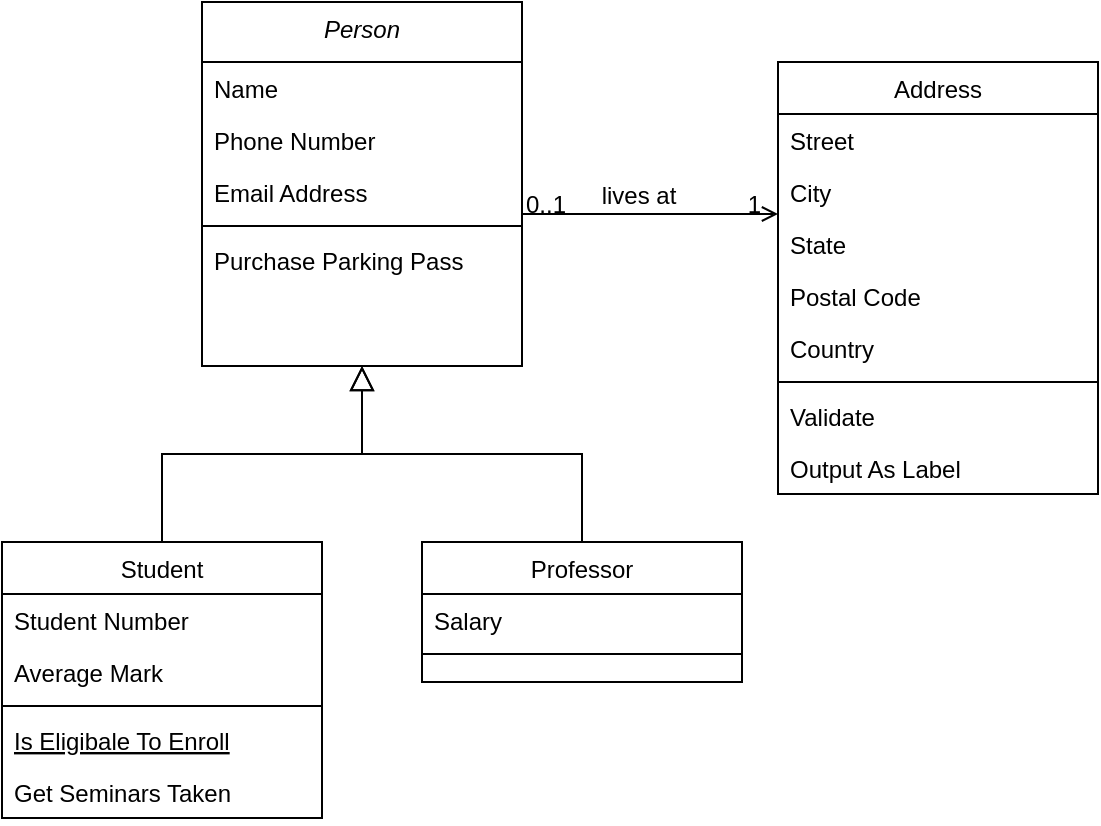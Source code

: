 <mxfile version="13.11.0" type="github" pages="2">
  <diagram id="C5RBs43oDa-KdzZeNtuy" name="Page-1">
    <mxGraphModel dx="1342" dy="581" grid="1" gridSize="10" guides="1" tooltips="1" connect="1" arrows="1" fold="1" page="1" pageScale="1" pageWidth="827" pageHeight="1169" math="0" shadow="0">
      <root>
        <mxCell id="WIyWlLk6GJQsqaUBKTNV-0" />
        <mxCell id="WIyWlLk6GJQsqaUBKTNV-1" parent="WIyWlLk6GJQsqaUBKTNV-0" />
        <mxCell id="zkfFHV4jXpPFQw0GAbJ--0" value="Person" style="swimlane;fontStyle=2;align=center;verticalAlign=top;childLayout=stackLayout;horizontal=1;startSize=30;horizontalStack=0;resizeParent=1;resizeLast=0;collapsible=1;marginBottom=0;rounded=0;shadow=0;strokeWidth=1;" parent="WIyWlLk6GJQsqaUBKTNV-1" vertex="1">
          <mxGeometry x="220" y="90" width="160" height="182" as="geometry">
            <mxRectangle x="230" y="140" width="160" height="26" as="alternateBounds" />
          </mxGeometry>
        </mxCell>
        <mxCell id="zkfFHV4jXpPFQw0GAbJ--1" value="Name" style="text;align=left;verticalAlign=top;spacingLeft=4;spacingRight=4;overflow=hidden;rotatable=0;points=[[0,0.5],[1,0.5]];portConstraint=eastwest;" parent="zkfFHV4jXpPFQw0GAbJ--0" vertex="1">
          <mxGeometry y="30" width="160" height="26" as="geometry" />
        </mxCell>
        <mxCell id="zkfFHV4jXpPFQw0GAbJ--2" value="Phone Number" style="text;align=left;verticalAlign=top;spacingLeft=4;spacingRight=4;overflow=hidden;rotatable=0;points=[[0,0.5],[1,0.5]];portConstraint=eastwest;rounded=0;shadow=0;html=0;" parent="zkfFHV4jXpPFQw0GAbJ--0" vertex="1">
          <mxGeometry y="56" width="160" height="26" as="geometry" />
        </mxCell>
        <mxCell id="zkfFHV4jXpPFQw0GAbJ--3" value="Email Address" style="text;align=left;verticalAlign=top;spacingLeft=4;spacingRight=4;overflow=hidden;rotatable=0;points=[[0,0.5],[1,0.5]];portConstraint=eastwest;rounded=0;shadow=0;html=0;" parent="zkfFHV4jXpPFQw0GAbJ--0" vertex="1">
          <mxGeometry y="82" width="160" height="26" as="geometry" />
        </mxCell>
        <mxCell id="zkfFHV4jXpPFQw0GAbJ--4" value="" style="line;html=1;strokeWidth=1;align=left;verticalAlign=middle;spacingTop=-1;spacingLeft=3;spacingRight=3;rotatable=0;labelPosition=right;points=[];portConstraint=eastwest;" parent="zkfFHV4jXpPFQw0GAbJ--0" vertex="1">
          <mxGeometry y="108" width="160" height="8" as="geometry" />
        </mxCell>
        <mxCell id="zkfFHV4jXpPFQw0GAbJ--5" value="Purchase Parking Pass" style="text;align=left;verticalAlign=top;spacingLeft=4;spacingRight=4;overflow=hidden;rotatable=0;points=[[0,0.5],[1,0.5]];portConstraint=eastwest;" parent="zkfFHV4jXpPFQw0GAbJ--0" vertex="1">
          <mxGeometry y="116" width="160" height="26" as="geometry" />
        </mxCell>
        <mxCell id="zkfFHV4jXpPFQw0GAbJ--6" value="Student" style="swimlane;fontStyle=0;align=center;verticalAlign=top;childLayout=stackLayout;horizontal=1;startSize=26;horizontalStack=0;resizeParent=1;resizeLast=0;collapsible=1;marginBottom=0;rounded=0;shadow=0;strokeWidth=1;" parent="WIyWlLk6GJQsqaUBKTNV-1" vertex="1">
          <mxGeometry x="120" y="360" width="160" height="138" as="geometry">
            <mxRectangle x="130" y="380" width="160" height="26" as="alternateBounds" />
          </mxGeometry>
        </mxCell>
        <mxCell id="zkfFHV4jXpPFQw0GAbJ--7" value="Student Number" style="text;align=left;verticalAlign=top;spacingLeft=4;spacingRight=4;overflow=hidden;rotatable=0;points=[[0,0.5],[1,0.5]];portConstraint=eastwest;" parent="zkfFHV4jXpPFQw0GAbJ--6" vertex="1">
          <mxGeometry y="26" width="160" height="26" as="geometry" />
        </mxCell>
        <mxCell id="zkfFHV4jXpPFQw0GAbJ--8" value="Average Mark" style="text;align=left;verticalAlign=top;spacingLeft=4;spacingRight=4;overflow=hidden;rotatable=0;points=[[0,0.5],[1,0.5]];portConstraint=eastwest;rounded=0;shadow=0;html=0;" parent="zkfFHV4jXpPFQw0GAbJ--6" vertex="1">
          <mxGeometry y="52" width="160" height="26" as="geometry" />
        </mxCell>
        <mxCell id="zkfFHV4jXpPFQw0GAbJ--9" value="" style="line;html=1;strokeWidth=1;align=left;verticalAlign=middle;spacingTop=-1;spacingLeft=3;spacingRight=3;rotatable=0;labelPosition=right;points=[];portConstraint=eastwest;" parent="zkfFHV4jXpPFQw0GAbJ--6" vertex="1">
          <mxGeometry y="78" width="160" height="8" as="geometry" />
        </mxCell>
        <mxCell id="zkfFHV4jXpPFQw0GAbJ--10" value="Is Eligibale To Enroll" style="text;align=left;verticalAlign=top;spacingLeft=4;spacingRight=4;overflow=hidden;rotatable=0;points=[[0,0.5],[1,0.5]];portConstraint=eastwest;fontStyle=4" parent="zkfFHV4jXpPFQw0GAbJ--6" vertex="1">
          <mxGeometry y="86" width="160" height="26" as="geometry" />
        </mxCell>
        <mxCell id="zkfFHV4jXpPFQw0GAbJ--11" value="Get Seminars Taken" style="text;align=left;verticalAlign=top;spacingLeft=4;spacingRight=4;overflow=hidden;rotatable=0;points=[[0,0.5],[1,0.5]];portConstraint=eastwest;" parent="zkfFHV4jXpPFQw0GAbJ--6" vertex="1">
          <mxGeometry y="112" width="160" height="26" as="geometry" />
        </mxCell>
        <mxCell id="zkfFHV4jXpPFQw0GAbJ--12" value="" style="endArrow=block;endSize=10;endFill=0;shadow=0;strokeWidth=1;rounded=0;edgeStyle=elbowEdgeStyle;elbow=vertical;" parent="WIyWlLk6GJQsqaUBKTNV-1" source="zkfFHV4jXpPFQw0GAbJ--6" target="zkfFHV4jXpPFQw0GAbJ--0" edge="1">
          <mxGeometry width="160" relative="1" as="geometry">
            <mxPoint x="200" y="203" as="sourcePoint" />
            <mxPoint x="200" y="203" as="targetPoint" />
          </mxGeometry>
        </mxCell>
        <mxCell id="zkfFHV4jXpPFQw0GAbJ--13" value="Professor" style="swimlane;fontStyle=0;align=center;verticalAlign=top;childLayout=stackLayout;horizontal=1;startSize=26;horizontalStack=0;resizeParent=1;resizeLast=0;collapsible=1;marginBottom=0;rounded=0;shadow=0;strokeWidth=1;" parent="WIyWlLk6GJQsqaUBKTNV-1" vertex="1">
          <mxGeometry x="330" y="360" width="160" height="70" as="geometry">
            <mxRectangle x="340" y="380" width="170" height="26" as="alternateBounds" />
          </mxGeometry>
        </mxCell>
        <mxCell id="zkfFHV4jXpPFQw0GAbJ--14" value="Salary" style="text;align=left;verticalAlign=top;spacingLeft=4;spacingRight=4;overflow=hidden;rotatable=0;points=[[0,0.5],[1,0.5]];portConstraint=eastwest;" parent="zkfFHV4jXpPFQw0GAbJ--13" vertex="1">
          <mxGeometry y="26" width="160" height="26" as="geometry" />
        </mxCell>
        <mxCell id="zkfFHV4jXpPFQw0GAbJ--15" value="" style="line;html=1;strokeWidth=1;align=left;verticalAlign=middle;spacingTop=-1;spacingLeft=3;spacingRight=3;rotatable=0;labelPosition=right;points=[];portConstraint=eastwest;" parent="zkfFHV4jXpPFQw0GAbJ--13" vertex="1">
          <mxGeometry y="52" width="160" height="8" as="geometry" />
        </mxCell>
        <mxCell id="zkfFHV4jXpPFQw0GAbJ--16" value="" style="endArrow=block;endSize=10;endFill=0;shadow=0;strokeWidth=1;rounded=0;edgeStyle=elbowEdgeStyle;elbow=vertical;" parent="WIyWlLk6GJQsqaUBKTNV-1" source="zkfFHV4jXpPFQw0GAbJ--13" target="zkfFHV4jXpPFQw0GAbJ--0" edge="1">
          <mxGeometry width="160" relative="1" as="geometry">
            <mxPoint x="210" y="373" as="sourcePoint" />
            <mxPoint x="310" y="271" as="targetPoint" />
          </mxGeometry>
        </mxCell>
        <mxCell id="zkfFHV4jXpPFQw0GAbJ--17" value="Address" style="swimlane;fontStyle=0;align=center;verticalAlign=top;childLayout=stackLayout;horizontal=1;startSize=26;horizontalStack=0;resizeParent=1;resizeLast=0;collapsible=1;marginBottom=0;rounded=0;shadow=0;strokeWidth=1;" parent="WIyWlLk6GJQsqaUBKTNV-1" vertex="1">
          <mxGeometry x="508" y="120" width="160" height="216" as="geometry">
            <mxRectangle x="550" y="140" width="160" height="26" as="alternateBounds" />
          </mxGeometry>
        </mxCell>
        <mxCell id="zkfFHV4jXpPFQw0GAbJ--18" value="Street" style="text;align=left;verticalAlign=top;spacingLeft=4;spacingRight=4;overflow=hidden;rotatable=0;points=[[0,0.5],[1,0.5]];portConstraint=eastwest;" parent="zkfFHV4jXpPFQw0GAbJ--17" vertex="1">
          <mxGeometry y="26" width="160" height="26" as="geometry" />
        </mxCell>
        <mxCell id="zkfFHV4jXpPFQw0GAbJ--19" value="City" style="text;align=left;verticalAlign=top;spacingLeft=4;spacingRight=4;overflow=hidden;rotatable=0;points=[[0,0.5],[1,0.5]];portConstraint=eastwest;rounded=0;shadow=0;html=0;" parent="zkfFHV4jXpPFQw0GAbJ--17" vertex="1">
          <mxGeometry y="52" width="160" height="26" as="geometry" />
        </mxCell>
        <mxCell id="zkfFHV4jXpPFQw0GAbJ--20" value="State" style="text;align=left;verticalAlign=top;spacingLeft=4;spacingRight=4;overflow=hidden;rotatable=0;points=[[0,0.5],[1,0.5]];portConstraint=eastwest;rounded=0;shadow=0;html=0;" parent="zkfFHV4jXpPFQw0GAbJ--17" vertex="1">
          <mxGeometry y="78" width="160" height="26" as="geometry" />
        </mxCell>
        <mxCell id="zkfFHV4jXpPFQw0GAbJ--21" value="Postal Code" style="text;align=left;verticalAlign=top;spacingLeft=4;spacingRight=4;overflow=hidden;rotatable=0;points=[[0,0.5],[1,0.5]];portConstraint=eastwest;rounded=0;shadow=0;html=0;" parent="zkfFHV4jXpPFQw0GAbJ--17" vertex="1">
          <mxGeometry y="104" width="160" height="26" as="geometry" />
        </mxCell>
        <mxCell id="zkfFHV4jXpPFQw0GAbJ--22" value="Country" style="text;align=left;verticalAlign=top;spacingLeft=4;spacingRight=4;overflow=hidden;rotatable=0;points=[[0,0.5],[1,0.5]];portConstraint=eastwest;rounded=0;shadow=0;html=0;" parent="zkfFHV4jXpPFQw0GAbJ--17" vertex="1">
          <mxGeometry y="130" width="160" height="26" as="geometry" />
        </mxCell>
        <mxCell id="zkfFHV4jXpPFQw0GAbJ--23" value="" style="line;html=1;strokeWidth=1;align=left;verticalAlign=middle;spacingTop=-1;spacingLeft=3;spacingRight=3;rotatable=0;labelPosition=right;points=[];portConstraint=eastwest;" parent="zkfFHV4jXpPFQw0GAbJ--17" vertex="1">
          <mxGeometry y="156" width="160" height="8" as="geometry" />
        </mxCell>
        <mxCell id="zkfFHV4jXpPFQw0GAbJ--24" value="Validate" style="text;align=left;verticalAlign=top;spacingLeft=4;spacingRight=4;overflow=hidden;rotatable=0;points=[[0,0.5],[1,0.5]];portConstraint=eastwest;" parent="zkfFHV4jXpPFQw0GAbJ--17" vertex="1">
          <mxGeometry y="164" width="160" height="26" as="geometry" />
        </mxCell>
        <mxCell id="zkfFHV4jXpPFQw0GAbJ--25" value="Output As Label" style="text;align=left;verticalAlign=top;spacingLeft=4;spacingRight=4;overflow=hidden;rotatable=0;points=[[0,0.5],[1,0.5]];portConstraint=eastwest;" parent="zkfFHV4jXpPFQw0GAbJ--17" vertex="1">
          <mxGeometry y="190" width="160" height="26" as="geometry" />
        </mxCell>
        <mxCell id="zkfFHV4jXpPFQw0GAbJ--26" value="" style="endArrow=open;shadow=0;strokeWidth=1;rounded=0;endFill=1;edgeStyle=elbowEdgeStyle;elbow=vertical;" parent="WIyWlLk6GJQsqaUBKTNV-1" source="zkfFHV4jXpPFQw0GAbJ--0" target="zkfFHV4jXpPFQw0GAbJ--17" edge="1">
          <mxGeometry x="0.5" y="41" relative="1" as="geometry">
            <mxPoint x="380" y="192" as="sourcePoint" />
            <mxPoint x="540" y="192" as="targetPoint" />
            <mxPoint x="-40" y="32" as="offset" />
          </mxGeometry>
        </mxCell>
        <mxCell id="zkfFHV4jXpPFQw0GAbJ--27" value="0..1" style="resizable=0;align=left;verticalAlign=bottom;labelBackgroundColor=none;fontSize=12;" parent="zkfFHV4jXpPFQw0GAbJ--26" connectable="0" vertex="1">
          <mxGeometry x="-1" relative="1" as="geometry">
            <mxPoint y="4" as="offset" />
          </mxGeometry>
        </mxCell>
        <mxCell id="zkfFHV4jXpPFQw0GAbJ--28" value="1" style="resizable=0;align=right;verticalAlign=bottom;labelBackgroundColor=none;fontSize=12;" parent="zkfFHV4jXpPFQw0GAbJ--26" connectable="0" vertex="1">
          <mxGeometry x="1" relative="1" as="geometry">
            <mxPoint x="-7" y="4" as="offset" />
          </mxGeometry>
        </mxCell>
        <mxCell id="zkfFHV4jXpPFQw0GAbJ--29" value="lives at" style="text;html=1;resizable=0;points=[];;align=center;verticalAlign=middle;labelBackgroundColor=none;rounded=0;shadow=0;strokeWidth=1;fontSize=12;" parent="zkfFHV4jXpPFQw0GAbJ--26" vertex="1" connectable="0">
          <mxGeometry x="0.5" y="49" relative="1" as="geometry">
            <mxPoint x="-38" y="40" as="offset" />
          </mxGeometry>
        </mxCell>
      </root>
    </mxGraphModel>
  </diagram>
  <diagram id="s28v181aneKQl7rfvdbD" name="Farm">
    <mxGraphModel dx="1102" dy="547" grid="1" gridSize="10" guides="1" tooltips="1" connect="1" arrows="1" fold="1" page="1" pageScale="1" pageWidth="850" pageHeight="1100" math="0" shadow="0">
      <root>
        <mxCell id="xwWOGtzxjDPBeKGf4t0i-0" />
        <mxCell id="xwWOGtzxjDPBeKGf4t0i-1" parent="xwWOGtzxjDPBeKGf4t0i-0" />
        <mxCell id="gRL4RPxvKsg7BaYiZzKh-0" value="&lt;&lt;enumeration&gt;&gt;&#xa;DayOfWeek" style="swimlane;fontStyle=1;align=center;verticalAlign=top;childLayout=stackLayout;horizontal=1;startSize=40;horizontalStack=0;resizeParent=1;resizeParentMax=0;resizeLast=0;collapsible=1;marginBottom=0;" vertex="1" parent="xwWOGtzxjDPBeKGf4t0i-1">
          <mxGeometry x="40" y="40" width="160" height="262" as="geometry" />
        </mxCell>
        <mxCell id="gRL4RPxvKsg7BaYiZzKh-2" value="" style="line;strokeWidth=1;fillColor=none;align=left;verticalAlign=middle;spacingTop=-1;spacingLeft=3;spacingRight=3;rotatable=0;labelPosition=right;points=[];portConstraint=eastwest;" vertex="1" parent="gRL4RPxvKsg7BaYiZzKh-0">
          <mxGeometry y="40" width="160" height="8" as="geometry" />
        </mxCell>
        <mxCell id="gRL4RPxvKsg7BaYiZzKh-8" value="MONDAY" style="text;strokeColor=none;fillColor=none;align=left;verticalAlign=top;spacingLeft=4;spacingRight=4;overflow=hidden;rotatable=0;points=[[0,0.5],[1,0.5]];portConstraint=eastwest;" vertex="1" parent="gRL4RPxvKsg7BaYiZzKh-0">
          <mxGeometry y="48" width="160" height="32" as="geometry" />
        </mxCell>
        <mxCell id="gRL4RPxvKsg7BaYiZzKh-9" value="TUESDAY" style="text;strokeColor=none;fillColor=none;align=left;verticalAlign=top;spacingLeft=4;spacingRight=4;overflow=hidden;rotatable=0;points=[[0,0.5],[1,0.5]];portConstraint=eastwest;" vertex="1" parent="gRL4RPxvKsg7BaYiZzKh-0">
          <mxGeometry y="80" width="160" height="30" as="geometry" />
        </mxCell>
        <mxCell id="gRL4RPxvKsg7BaYiZzKh-10" value="WEDNESDAY" style="text;strokeColor=none;fillColor=none;align=left;verticalAlign=top;spacingLeft=4;spacingRight=4;overflow=hidden;rotatable=0;points=[[0,0.5],[1,0.5]];portConstraint=eastwest;" vertex="1" parent="gRL4RPxvKsg7BaYiZzKh-0">
          <mxGeometry y="110" width="160" height="30" as="geometry" />
        </mxCell>
        <mxCell id="gRL4RPxvKsg7BaYiZzKh-11" value="THURSDAY" style="text;strokeColor=none;fillColor=none;align=left;verticalAlign=top;spacingLeft=4;spacingRight=4;overflow=hidden;rotatable=0;points=[[0,0.5],[1,0.5]];portConstraint=eastwest;" vertex="1" parent="gRL4RPxvKsg7BaYiZzKh-0">
          <mxGeometry y="140" width="160" height="30" as="geometry" />
        </mxCell>
        <mxCell id="gRL4RPxvKsg7BaYiZzKh-12" value="FRIDAY" style="text;strokeColor=none;fillColor=none;align=left;verticalAlign=top;spacingLeft=4;spacingRight=4;overflow=hidden;rotatable=0;points=[[0,0.5],[1,0.5]];portConstraint=eastwest;" vertex="1" parent="gRL4RPxvKsg7BaYiZzKh-0">
          <mxGeometry y="170" width="160" height="30" as="geometry" />
        </mxCell>
        <mxCell id="gRL4RPxvKsg7BaYiZzKh-13" value="SATURDAY" style="text;strokeColor=none;fillColor=none;align=left;verticalAlign=top;spacingLeft=4;spacingRight=4;overflow=hidden;rotatable=0;points=[[0,0.5],[1,0.5]];portConstraint=eastwest;" vertex="1" parent="gRL4RPxvKsg7BaYiZzKh-0">
          <mxGeometry y="200" width="160" height="30" as="geometry" />
        </mxCell>
        <mxCell id="Fkfvma176xQJpVbmykkq-16" value="SUNDAY" style="text;strokeColor=none;fillColor=none;align=left;verticalAlign=top;spacingLeft=4;spacingRight=4;overflow=hidden;rotatable=0;points=[[0,0.5],[1,0.5]];portConstraint=eastwest;" vertex="1" parent="gRL4RPxvKsg7BaYiZzKh-0">
          <mxGeometry y="230" width="160" height="32" as="geometry" />
        </mxCell>
        <mxCell id="gRL4RPxvKsg7BaYiZzKh-14" value="&lt;p style=&quot;margin: 0px ; margin-top: 4px ; text-align: center&quot;&gt;&lt;i&gt;&amp;lt;&amp;lt;Interface&amp;gt;&amp;gt;&lt;/i&gt;&lt;br&gt;&lt;b&gt;NoiseMaker&lt;/b&gt;&lt;/p&gt;&lt;hr size=&quot;1&quot;&gt;&lt;p style=&quot;margin: 0px ; margin-left: 4px&quot;&gt;+ makeNoise(noise):&amp;nbsp;&lt;/p&gt;" style="verticalAlign=top;align=left;overflow=fill;fontSize=12;fontFamily=Helvetica;html=1;" vertex="1" parent="xwWOGtzxjDPBeKGf4t0i-1">
          <mxGeometry x="760" y="232" width="190" height="65" as="geometry" />
        </mxCell>
        <mxCell id="gRL4RPxvKsg7BaYiZzKh-15" value="&lt;p style=&quot;margin: 0px ; margin-top: 4px ; text-align: center&quot;&gt;&lt;i&gt;&amp;lt;&amp;lt;Interface&amp;gt;&amp;gt;&lt;/i&gt;&lt;br&gt;&lt;b&gt;Eater&lt;/b&gt;&lt;/p&gt;&lt;hr size=&quot;1&quot;&gt;&lt;p style=&quot;margin: 0px ; margin-left: 4px&quot;&gt;+ eatEdible(Edible) :&amp;nbsp;&lt;/p&gt;&lt;p style=&quot;margin: 0px ; margin-left: 4px&quot;&gt;&lt;br&gt;&lt;/p&gt;" style="verticalAlign=top;align=left;overflow=fill;fontSize=12;fontFamily=Helvetica;html=1;" vertex="1" parent="xwWOGtzxjDPBeKGf4t0i-1">
          <mxGeometry x="760" y="27" width="190" height="65" as="geometry" />
        </mxCell>
        <mxCell id="gRL4RPxvKsg7BaYiZzKh-16" value="&lt;p style=&quot;margin: 0px ; margin-top: 4px ; text-align: center&quot;&gt;&lt;i&gt;&amp;lt;&amp;lt;Interface&amp;gt;&amp;gt;&lt;/i&gt;&lt;br&gt;&lt;b&gt;Rider&lt;/b&gt;&lt;/p&gt;&lt;hr size=&quot;1&quot;&gt;&lt;p style=&quot;margin: 0px ; margin-left: 4px&quot;&gt;+ mountRideable(Rider):&amp;nbsp;&lt;/p&gt;&lt;p style=&quot;margin: 0px ; margin-left: 4px&quot;&gt;&lt;br&gt;&lt;/p&gt;" style="verticalAlign=top;align=left;overflow=fill;fontSize=12;fontFamily=Helvetica;html=1;" vertex="1" parent="xwWOGtzxjDPBeKGf4t0i-1">
          <mxGeometry x="22.5" y="530" width="195" height="65" as="geometry" />
        </mxCell>
        <mxCell id="Fkfvma176xQJpVbmykkq-3" style="edgeStyle=orthogonalEdgeStyle;rounded=0;orthogonalLoop=1;jettySize=auto;html=1;entryX=1;entryY=0.5;entryDx=0;entryDy=0;" edge="1" parent="xwWOGtzxjDPBeKGf4t0i-1" target="gRL4RPxvKsg7BaYiZzKh-16">
          <mxGeometry relative="1" as="geometry">
            <mxPoint x="310" y="270" as="sourcePoint" />
          </mxGeometry>
        </mxCell>
        <mxCell id="Fkfvma176xQJpVbmykkq-26" style="edgeStyle=orthogonalEdgeStyle;rounded=0;orthogonalLoop=1;jettySize=auto;html=1;entryX=1;entryY=0.5;entryDx=0;entryDy=0;" edge="1" parent="xwWOGtzxjDPBeKGf4t0i-1" target="Fkfvma176xQJpVbmykkq-2">
          <mxGeometry relative="1" as="geometry">
            <mxPoint x="310" y="270" as="sourcePoint" />
          </mxGeometry>
        </mxCell>
        <mxCell id="Fkfvma176xQJpVbmykkq-40" style="edgeStyle=orthogonalEdgeStyle;rounded=0;orthogonalLoop=1;jettySize=auto;html=1;entryX=0;entryY=0.5;entryDx=0;entryDy=0;" edge="1" parent="xwWOGtzxjDPBeKGf4t0i-1" target="gRL4RPxvKsg7BaYiZzKh-22">
          <mxGeometry relative="1" as="geometry">
            <mxPoint x="470" y="270" as="sourcePoint" />
          </mxGeometry>
        </mxCell>
        <mxCell id="Fkfvma176xQJpVbmykkq-5" style="edgeStyle=orthogonalEdgeStyle;rounded=0;orthogonalLoop=1;jettySize=auto;html=1;entryX=0;entryY=0.5;entryDx=0;entryDy=0;" edge="1" parent="xwWOGtzxjDPBeKGf4t0i-1" target="gRL4RPxvKsg7BaYiZzKh-15">
          <mxGeometry relative="1" as="geometry">
            <mxPoint x="710" y="315" as="sourcePoint" />
          </mxGeometry>
        </mxCell>
        <mxCell id="Fkfvma176xQJpVbmykkq-23" style="edgeStyle=orthogonalEdgeStyle;rounded=0;orthogonalLoop=1;jettySize=auto;html=1;entryX=0;entryY=0.5;entryDx=0;entryDy=0;" edge="1" parent="xwWOGtzxjDPBeKGf4t0i-1" target="gRL4RPxvKsg7BaYiZzKh-14">
          <mxGeometry relative="1" as="geometry">
            <mxPoint x="710" y="315" as="sourcePoint" />
          </mxGeometry>
        </mxCell>
        <mxCell id="Fkfvma176xQJpVbmykkq-2" value="&lt;p style=&quot;margin: 0px ; margin-top: 4px ; text-align: center&quot;&gt;&lt;i&gt;&amp;lt;&amp;lt;Interface&amp;gt;&amp;gt;&lt;/i&gt;&lt;br&gt;&lt;b&gt;Botanist&lt;/b&gt;&lt;/p&gt;&lt;hr size=&quot;1&quot;&gt;&lt;p style=&quot;margin: 0px ; margin-left: 4px&quot;&gt;+ plantCrop(cropRow, Crop):&amp;nbsp;&lt;/p&gt;&lt;p style=&quot;margin: 0px ; margin-left: 4px&quot;&gt;&lt;br&gt;&lt;/p&gt;" style="verticalAlign=top;align=left;overflow=fill;fontSize=12;fontFamily=Helvetica;html=1;" vertex="1" parent="xwWOGtzxjDPBeKGf4t0i-1">
          <mxGeometry x="22.5" y="336" width="190" height="65" as="geometry" />
        </mxCell>
        <mxCell id="Fkfvma176xQJpVbmykkq-41" style="edgeStyle=orthogonalEdgeStyle;rounded=0;orthogonalLoop=1;jettySize=auto;html=1;entryX=0.75;entryY=1;entryDx=0;entryDy=0;" edge="1" parent="xwWOGtzxjDPBeKGf4t0i-1" source="Fkfvma176xQJpVbmykkq-19" target="gRL4RPxvKsg7BaYiZzKh-16">
          <mxGeometry relative="1" as="geometry" />
        </mxCell>
        <mxCell id="Fkfvma176xQJpVbmykkq-19" value="Pilot" style="swimlane;fontStyle=1;align=center;verticalAlign=top;childLayout=stackLayout;horizontal=1;startSize=26;horizontalStack=0;resizeParent=1;resizeParentMax=0;resizeLast=0;collapsible=1;marginBottom=0;" vertex="1" parent="xwWOGtzxjDPBeKGf4t0i-1">
          <mxGeometry x="370" y="520" width="160" height="128" as="geometry" />
        </mxCell>
        <mxCell id="Fkfvma176xQJpVbmykkq-21" value="- name: String" style="text;strokeColor=none;fillColor=none;align=left;verticalAlign=top;spacingLeft=4;spacingRight=4;overflow=hidden;rotatable=0;points=[[0,0.5],[1,0.5]];portConstraint=eastwest;" vertex="1" parent="Fkfvma176xQJpVbmykkq-19">
          <mxGeometry y="26" width="160" height="26" as="geometry" />
        </mxCell>
        <mxCell id="Fkfvma176xQJpVbmykkq-20" value="- final noise: String" style="text;strokeColor=none;fillColor=none;align=left;verticalAlign=top;spacingLeft=4;spacingRight=4;overflow=hidden;rotatable=0;points=[[0,0.5],[1,0.5]];portConstraint=eastwest;" vertex="1" parent="Fkfvma176xQJpVbmykkq-19">
          <mxGeometry y="52" width="160" height="26" as="geometry" />
        </mxCell>
        <mxCell id="Fkfvma176xQJpVbmykkq-22" value="" style="line;strokeWidth=1;fillColor=none;align=left;verticalAlign=middle;spacingTop=-1;spacingLeft=3;spacingRight=3;rotatable=0;labelPosition=right;points=[];portConstraint=eastwest;" vertex="1" parent="Fkfvma176xQJpVbmykkq-19">
          <mxGeometry y="78" width="160" height="50" as="geometry" />
        </mxCell>
        <mxCell id="Fkfvma176xQJpVbmykkq-36" style="edgeStyle=orthogonalEdgeStyle;rounded=0;orthogonalLoop=1;jettySize=auto;html=1;entryX=0.5;entryY=1;entryDx=0;entryDy=0;" edge="1" parent="xwWOGtzxjDPBeKGf4t0i-1" source="Fkfvma176xQJpVbmykkq-28" target="Fkfvma176xQJpVbmykkq-32">
          <mxGeometry relative="1" as="geometry">
            <mxPoint x="850" y="200" as="targetPoint" />
          </mxGeometry>
        </mxCell>
        <mxCell id="Fkfvma176xQJpVbmykkq-28" value="Chicken" style="swimlane;fontStyle=1;align=center;verticalAlign=top;childLayout=stackLayout;horizontal=1;startSize=26;horizontalStack=0;resizeParent=1;resizeParentMax=0;resizeLast=0;collapsible=1;marginBottom=0;" vertex="1" parent="xwWOGtzxjDPBeKGf4t0i-1">
          <mxGeometry x="1190" y="387.5" width="160" height="154" as="geometry" />
        </mxCell>
        <mxCell id="Fkfvma176xQJpVbmykkq-29" value="noise: String" style="text;strokeColor=none;fillColor=none;align=left;verticalAlign=top;spacingLeft=4;spacingRight=4;overflow=hidden;rotatable=0;points=[[0,0.5],[1,0.5]];portConstraint=eastwest;" vertex="1" parent="Fkfvma176xQJpVbmykkq-28">
          <mxGeometry y="26" width="160" height="26" as="geometry" />
        </mxCell>
        <mxCell id="Fkfvma176xQJpVbmykkq-31" value="" style="line;strokeWidth=1;fillColor=none;align=left;verticalAlign=middle;spacingTop=-1;spacingLeft=3;spacingRight=3;rotatable=0;labelPosition=right;points=[];portConstraint=eastwest;" vertex="1" parent="Fkfvma176xQJpVbmykkq-28">
          <mxGeometry y="52" width="160" height="50" as="geometry" />
        </mxCell>
        <mxCell id="Fkfvma176xQJpVbmykkq-37" value="+ eatEdible(Edible): " style="text;strokeColor=none;fillColor=none;align=left;verticalAlign=top;spacingLeft=4;spacingRight=4;overflow=hidden;rotatable=0;points=[[0,0.5],[1,0.5]];portConstraint=eastwest;" vertex="1" parent="Fkfvma176xQJpVbmykkq-28">
          <mxGeometry y="102" width="160" height="26" as="geometry" />
        </mxCell>
        <mxCell id="Fkfvma176xQJpVbmykkq-58" value="+ layEgg(): Produce" style="text;strokeColor=none;fillColor=none;align=left;verticalAlign=top;spacingLeft=4;spacingRight=4;overflow=hidden;rotatable=0;points=[[0,0.5],[1,0.5]];portConstraint=eastwest;" vertex="1" parent="Fkfvma176xQJpVbmykkq-28">
          <mxGeometry y="128" width="160" height="26" as="geometry" />
        </mxCell>
        <mxCell id="Fkfvma176xQJpVbmykkq-34" style="edgeStyle=orthogonalEdgeStyle;rounded=0;orthogonalLoop=1;jettySize=auto;html=1;entryX=1;entryY=0.5;entryDx=0;entryDy=0;" edge="1" parent="xwWOGtzxjDPBeKGf4t0i-1" source="Fkfvma176xQJpVbmykkq-32" target="gRL4RPxvKsg7BaYiZzKh-14">
          <mxGeometry relative="1" as="geometry" />
        </mxCell>
        <mxCell id="Fkfvma176xQJpVbmykkq-35" style="edgeStyle=orthogonalEdgeStyle;rounded=0;orthogonalLoop=1;jettySize=auto;html=1;entryX=1;entryY=0.5;entryDx=0;entryDy=0;" edge="1" parent="xwWOGtzxjDPBeKGf4t0i-1" source="Fkfvma176xQJpVbmykkq-32" target="gRL4RPxvKsg7BaYiZzKh-15">
          <mxGeometry relative="1" as="geometry" />
        </mxCell>
        <mxCell id="Fkfvma176xQJpVbmykkq-32" value="Animal" style="swimlane;fontStyle=3;align=center;verticalAlign=top;childLayout=stackLayout;horizontal=1;startSize=26;horizontalStack=0;resizeParent=1;resizeParentMax=0;resizeLast=0;collapsible=1;marginBottom=0;" vertex="1" parent="xwWOGtzxjDPBeKGf4t0i-1">
          <mxGeometry x="1010" y="297" width="160" height="34" as="geometry">
            <mxRectangle x="190" y="350" width="100" height="26" as="alternateBounds" />
          </mxGeometry>
        </mxCell>
        <mxCell id="Fkfvma176xQJpVbmykkq-33" value="" style="line;strokeWidth=1;fillColor=none;align=left;verticalAlign=middle;spacingTop=-1;spacingLeft=3;spacingRight=3;rotatable=0;labelPosition=right;points=[];portConstraint=eastwest;" vertex="1" parent="Fkfvma176xQJpVbmykkq-32">
          <mxGeometry y="26" width="160" height="8" as="geometry" />
        </mxCell>
        <mxCell id="gRL4RPxvKsg7BaYiZzKh-22" value="Person" style="swimlane;fontStyle=3;align=center;verticalAlign=top;childLayout=stackLayout;horizontal=1;startSize=26;horizontalStack=0;resizeParent=1;resizeParentMax=0;resizeLast=0;collapsible=1;marginBottom=0;" vertex="1" parent="xwWOGtzxjDPBeKGf4t0i-1">
          <mxGeometry x="550" y="302" width="160" height="34" as="geometry">
            <mxRectangle x="190" y="350" width="100" height="26" as="alternateBounds" />
          </mxGeometry>
        </mxCell>
        <mxCell id="gRL4RPxvKsg7BaYiZzKh-24" value="" style="line;strokeWidth=1;fillColor=none;align=left;verticalAlign=middle;spacingTop=-1;spacingLeft=3;spacingRight=3;rotatable=0;labelPosition=right;points=[];portConstraint=eastwest;" vertex="1" parent="gRL4RPxvKsg7BaYiZzKh-22">
          <mxGeometry y="26" width="160" height="8" as="geometry" />
        </mxCell>
        <mxCell id="Fkfvma176xQJpVbmykkq-39" style="edgeStyle=orthogonalEdgeStyle;rounded=0;orthogonalLoop=1;jettySize=auto;html=1;" edge="1" parent="xwWOGtzxjDPBeKGf4t0i-1" source="Fkfvma176xQJpVbmykkq-19" target="gRL4RPxvKsg7BaYiZzKh-22">
          <mxGeometry relative="1" as="geometry">
            <mxPoint x="630" y="391" as="targetPoint" />
            <mxPoint x="470" y="614" as="sourcePoint" />
          </mxGeometry>
        </mxCell>
        <mxCell id="Fkfvma176xQJpVbmykkq-46" value="Farmer" style="swimlane;fontStyle=1;align=center;verticalAlign=top;childLayout=stackLayout;horizontal=1;startSize=26;horizontalStack=0;resizeParent=1;resizeParentMax=0;resizeLast=0;collapsible=1;marginBottom=0;" vertex="1" parent="xwWOGtzxjDPBeKGf4t0i-1">
          <mxGeometry x="310" y="180" width="160" height="242" as="geometry" />
        </mxCell>
        <mxCell id="gRL4RPxvKsg7BaYiZzKh-18" value="- name: String" style="text;strokeColor=none;fillColor=none;align=left;verticalAlign=top;spacingLeft=4;spacingRight=4;overflow=hidden;rotatable=0;points=[[0,0.5],[1,0.5]];portConstraint=eastwest;" vertex="1" parent="Fkfvma176xQJpVbmykkq-46">
          <mxGeometry y="26" width="160" height="26" as="geometry" />
        </mxCell>
        <mxCell id="Fkfvma176xQJpVbmykkq-18" value="- final noise: String" style="text;strokeColor=none;fillColor=none;align=left;verticalAlign=top;spacingLeft=4;spacingRight=4;overflow=hidden;rotatable=0;points=[[0,0.5],[1,0.5]];portConstraint=eastwest;" vertex="1" parent="Fkfvma176xQJpVbmykkq-46">
          <mxGeometry y="52" width="160" height="26" as="geometry" />
        </mxCell>
        <mxCell id="Fkfvma176xQJpVbmykkq-48" value="" style="line;strokeWidth=1;fillColor=none;align=left;verticalAlign=middle;spacingTop=-1;spacingLeft=3;spacingRight=3;rotatable=0;labelPosition=right;points=[];portConstraint=eastwest;" vertex="1" parent="Fkfvma176xQJpVbmykkq-46">
          <mxGeometry y="78" width="160" height="8" as="geometry" />
        </mxCell>
        <mxCell id="Fkfvma176xQJpVbmykkq-52" value="_Farmer(): " style="text;strokeColor=none;fillColor=none;align=left;verticalAlign=top;spacingLeft=4;spacingRight=4;overflow=hidden;rotatable=0;points=[[0,0.5],[1,0.5]];portConstraint=eastwest;" vertex="1" parent="Fkfvma176xQJpVbmykkq-46">
          <mxGeometry y="86" width="160" height="26" as="geometry" />
        </mxCell>
        <mxCell id="Fkfvma176xQJpVbmykkq-38" value="+ plantCrop(cropRow, Crop): " style="text;strokeColor=none;fillColor=none;align=left;verticalAlign=top;spacingLeft=4;spacingRight=4;overflow=hidden;rotatable=0;points=[[0,0.5],[1,0.5]];portConstraint=eastwest;" vertex="1" parent="Fkfvma176xQJpVbmykkq-46">
          <mxGeometry y="112" width="160" height="26" as="geometry" />
        </mxCell>
        <mxCell id="Fkfvma176xQJpVbmykkq-42" value="+ eatEdible(Edible): " style="text;strokeColor=none;fillColor=none;align=left;verticalAlign=top;spacingLeft=4;spacingRight=4;overflow=hidden;rotatable=0;points=[[0,0.5],[1,0.5]];portConstraint=eastwest;" vertex="1" parent="Fkfvma176xQJpVbmykkq-46">
          <mxGeometry y="138" width="160" height="26" as="geometry" />
        </mxCell>
        <mxCell id="Fkfvma176xQJpVbmykkq-43" value="+ makeNoise(noise): String" style="text;strokeColor=none;fillColor=none;align=left;verticalAlign=top;spacingLeft=4;spacingRight=4;overflow=hidden;rotatable=0;points=[[0,0.5],[1,0.5]];portConstraint=eastwest;" vertex="1" parent="Fkfvma176xQJpVbmykkq-46">
          <mxGeometry y="164" width="160" height="26" as="geometry" />
        </mxCell>
        <mxCell id="Fkfvma176xQJpVbmykkq-50" value="+ getName(): String" style="text;strokeColor=none;fillColor=none;align=left;verticalAlign=top;spacingLeft=4;spacingRight=4;overflow=hidden;rotatable=0;points=[[0,0.5],[1,0.5]];portConstraint=eastwest;" vertex="1" parent="Fkfvma176xQJpVbmykkq-46">
          <mxGeometry y="190" width="160" height="26" as="geometry" />
        </mxCell>
        <mxCell id="Fkfvma176xQJpVbmykkq-53" value="+ setName(): String" style="text;strokeColor=none;fillColor=none;align=left;verticalAlign=top;spacingLeft=4;spacingRight=4;overflow=hidden;rotatable=0;points=[[0,0.5],[1,0.5]];portConstraint=eastwest;" vertex="1" parent="Fkfvma176xQJpVbmykkq-46">
          <mxGeometry y="216" width="160" height="26" as="geometry" />
        </mxCell>
        <mxCell id="Fkfvma176xQJpVbmykkq-62" style="edgeStyle=orthogonalEdgeStyle;rounded=0;orthogonalLoop=1;jettySize=auto;html=1;entryX=1;entryY=0.5;entryDx=0;entryDy=0;" edge="1" parent="xwWOGtzxjDPBeKGf4t0i-1" source="Fkfvma176xQJpVbmykkq-54" target="Fkfvma176xQJpVbmykkq-60">
          <mxGeometry relative="1" as="geometry" />
        </mxCell>
        <mxCell id="Fkfvma176xQJpVbmykkq-63" style="edgeStyle=orthogonalEdgeStyle;rounded=0;orthogonalLoop=1;jettySize=auto;html=1;entryX=0.125;entryY=0.875;entryDx=0;entryDy=0;entryPerimeter=0;" edge="1" parent="xwWOGtzxjDPBeKGf4t0i-1" source="Fkfvma176xQJpVbmykkq-54" target="Fkfvma176xQJpVbmykkq-33">
          <mxGeometry relative="1" as="geometry" />
        </mxCell>
        <mxCell id="Fkfvma176xQJpVbmykkq-54" value="Horse" style="swimlane;fontStyle=1;align=center;verticalAlign=top;childLayout=stackLayout;horizontal=1;startSize=26;horizontalStack=0;resizeParent=1;resizeParentMax=0;resizeLast=0;collapsible=1;marginBottom=0;" vertex="1" parent="xwWOGtzxjDPBeKGf4t0i-1">
          <mxGeometry x="1030" y="610" width="160" height="180" as="geometry" />
        </mxCell>
        <mxCell id="Fkfvma176xQJpVbmykkq-55" value="noise: String" style="text;strokeColor=none;fillColor=none;align=left;verticalAlign=top;spacingLeft=4;spacingRight=4;overflow=hidden;rotatable=0;points=[[0,0.5],[1,0.5]];portConstraint=eastwest;" vertex="1" parent="Fkfvma176xQJpVbmykkq-54">
          <mxGeometry y="26" width="160" height="26" as="geometry" />
        </mxCell>
        <mxCell id="Fkfvma176xQJpVbmykkq-70" value="isMounted: Boolean" style="text;strokeColor=none;fillColor=none;align=left;verticalAlign=top;spacingLeft=4;spacingRight=4;overflow=hidden;rotatable=0;points=[[0,0.5],[1,0.5]];portConstraint=eastwest;" vertex="1" parent="Fkfvma176xQJpVbmykkq-54">
          <mxGeometry y="52" width="160" height="26" as="geometry" />
        </mxCell>
        <mxCell id="Fkfvma176xQJpVbmykkq-56" value="" style="line;strokeWidth=1;fillColor=none;align=left;verticalAlign=middle;spacingTop=-1;spacingLeft=3;spacingRight=3;rotatable=0;labelPosition=right;points=[];portConstraint=eastwest;" vertex="1" parent="Fkfvma176xQJpVbmykkq-54">
          <mxGeometry y="78" width="160" height="50" as="geometry" />
        </mxCell>
        <mxCell id="Fkfvma176xQJpVbmykkq-57" value="+ eatEdible(Edible): " style="text;strokeColor=none;fillColor=none;align=left;verticalAlign=top;spacingLeft=4;spacingRight=4;overflow=hidden;rotatable=0;points=[[0,0.5],[1,0.5]];portConstraint=eastwest;" vertex="1" parent="Fkfvma176xQJpVbmykkq-54">
          <mxGeometry y="128" width="160" height="26" as="geometry" />
        </mxCell>
        <mxCell id="Fkfvma176xQJpVbmykkq-59" value="+ mountRideable(Rider): " style="text;strokeColor=none;fillColor=none;align=left;verticalAlign=top;spacingLeft=4;spacingRight=4;overflow=hidden;rotatable=0;points=[[0,0.5],[1,0.5]];portConstraint=eastwest;" vertex="1" parent="Fkfvma176xQJpVbmykkq-54">
          <mxGeometry y="154" width="160" height="26" as="geometry" />
        </mxCell>
        <mxCell id="Fkfvma176xQJpVbmykkq-60" value="&lt;p style=&quot;margin: 0px ; margin-top: 4px ; text-align: center&quot;&gt;&lt;i&gt;&amp;lt;&amp;lt;Interface&amp;gt;&amp;gt;&lt;/i&gt;&lt;br&gt;&lt;b&gt;Rideable&lt;/b&gt;&lt;/p&gt;&lt;hr size=&quot;1&quot;&gt;&lt;p style=&quot;margin: 0px ; margin-left: 4px&quot;&gt;+ mountRideable(Rider):&amp;nbsp;&lt;/p&gt;&lt;p style=&quot;margin: 0px ; margin-left: 4px&quot;&gt;&lt;br&gt;&lt;/p&gt;" style="verticalAlign=top;align=left;overflow=fill;fontSize=12;fontFamily=Helvetica;html=1;" vertex="1" parent="xwWOGtzxjDPBeKGf4t0i-1">
          <mxGeometry x="860" y="455" width="190" height="65" as="geometry" />
        </mxCell>
        <mxCell id="Fkfvma176xQJpVbmykkq-67" style="edgeStyle=orthogonalEdgeStyle;rounded=0;orthogonalLoop=1;jettySize=auto;html=1;" edge="1" parent="xwWOGtzxjDPBeKGf4t0i-1" source="Fkfvma176xQJpVbmykkq-65" target="gRL4RPxvKsg7BaYiZzKh-14">
          <mxGeometry relative="1" as="geometry" />
        </mxCell>
        <mxCell id="Fkfvma176xQJpVbmykkq-69" style="edgeStyle=orthogonalEdgeStyle;rounded=0;orthogonalLoop=1;jettySize=auto;html=1;entryX=0.5;entryY=0;entryDx=0;entryDy=0;" edge="1" parent="xwWOGtzxjDPBeKGf4t0i-1" source="Fkfvma176xQJpVbmykkq-65" target="Fkfvma176xQJpVbmykkq-60">
          <mxGeometry relative="1" as="geometry" />
        </mxCell>
        <mxCell id="Fkfvma176xQJpVbmykkq-65" value="Vehicle" style="swimlane;fontStyle=3;align=center;verticalAlign=top;childLayout=stackLayout;horizontal=1;startSize=26;horizontalStack=0;resizeParent=1;resizeParentMax=0;resizeLast=0;collapsible=1;marginBottom=0;" vertex="1" parent="xwWOGtzxjDPBeKGf4t0i-1">
          <mxGeometry x="670" y="525" width="160" height="34" as="geometry">
            <mxRectangle x="190" y="350" width="100" height="26" as="alternateBounds" />
          </mxGeometry>
        </mxCell>
        <mxCell id="Fkfvma176xQJpVbmykkq-66" value="" style="line;strokeWidth=1;fillColor=none;align=left;verticalAlign=middle;spacingTop=-1;spacingLeft=3;spacingRight=3;rotatable=0;labelPosition=right;points=[];portConstraint=eastwest;" vertex="1" parent="Fkfvma176xQJpVbmykkq-65">
          <mxGeometry y="26" width="160" height="8" as="geometry" />
        </mxCell>
        <mxCell id="Fkfvma176xQJpVbmykkq-81" style="edgeStyle=orthogonalEdgeStyle;rounded=0;orthogonalLoop=1;jettySize=auto;html=1;" edge="1" parent="xwWOGtzxjDPBeKGf4t0i-1" source="Fkfvma176xQJpVbmykkq-68">
          <mxGeometry relative="1" as="geometry">
            <mxPoint x="700" y="560" as="targetPoint" />
          </mxGeometry>
        </mxCell>
        <mxCell id="Fkfvma176xQJpVbmykkq-68" value="&lt;p style=&quot;margin: 0px ; margin-top: 4px ; text-align: center&quot;&gt;&lt;i&gt;&amp;lt;&amp;lt;Interface&amp;gt;&amp;gt;&lt;/i&gt;&lt;br&gt;&lt;b&gt;FarmVehicle&lt;/b&gt;&lt;/p&gt;&lt;hr size=&quot;1&quot;&gt;&lt;p style=&quot;margin: 0px ; margin-left: 4px&quot;&gt;&lt;br&gt;&lt;/p&gt;" style="verticalAlign=top;align=left;overflow=fill;fontSize=12;fontFamily=Helvetica;html=1;" vertex="1" parent="xwWOGtzxjDPBeKGf4t0i-1">
          <mxGeometry x="490" y="690" width="190" height="80" as="geometry" />
        </mxCell>
        <mxCell id="Fkfvma176xQJpVbmykkq-82" style="edgeStyle=orthogonalEdgeStyle;rounded=0;orthogonalLoop=1;jettySize=auto;html=1;entryX=0.302;entryY=1.021;entryDx=0;entryDy=0;entryPerimeter=0;" edge="1" parent="xwWOGtzxjDPBeKGf4t0i-1" source="Fkfvma176xQJpVbmykkq-71" target="Fkfvma176xQJpVbmykkq-68">
          <mxGeometry relative="1" as="geometry" />
        </mxCell>
        <mxCell id="Fkfvma176xQJpVbmykkq-71" value="Tractor" style="swimlane;fontStyle=1;align=center;verticalAlign=top;childLayout=stackLayout;horizontal=1;startSize=26;horizontalStack=0;resizeParent=1;resizeParentMax=0;resizeLast=0;collapsible=1;marginBottom=0;" vertex="1" parent="xwWOGtzxjDPBeKGf4t0i-1">
          <mxGeometry x="440" y="850" width="160" height="154" as="geometry" />
        </mxCell>
        <mxCell id="Fkfvma176xQJpVbmykkq-72" value="noise: String" style="text;strokeColor=none;fillColor=none;align=left;verticalAlign=top;spacingLeft=4;spacingRight=4;overflow=hidden;rotatable=0;points=[[0,0.5],[1,0.5]];portConstraint=eastwest;" vertex="1" parent="Fkfvma176xQJpVbmykkq-71">
          <mxGeometry y="26" width="160" height="26" as="geometry" />
        </mxCell>
        <mxCell id="Fkfvma176xQJpVbmykkq-73" value="isMounted: Boolean" style="text;strokeColor=none;fillColor=none;align=left;verticalAlign=top;spacingLeft=4;spacingRight=4;overflow=hidden;rotatable=0;points=[[0,0.5],[1,0.5]];portConstraint=eastwest;" vertex="1" parent="Fkfvma176xQJpVbmykkq-71">
          <mxGeometry y="52" width="160" height="26" as="geometry" />
        </mxCell>
        <mxCell id="Fkfvma176xQJpVbmykkq-74" value="" style="line;strokeWidth=1;fillColor=none;align=left;verticalAlign=middle;spacingTop=-1;spacingLeft=3;spacingRight=3;rotatable=0;labelPosition=right;points=[];portConstraint=eastwest;" vertex="1" parent="Fkfvma176xQJpVbmykkq-71">
          <mxGeometry y="78" width="160" height="50" as="geometry" />
        </mxCell>
        <mxCell id="Fkfvma176xQJpVbmykkq-76" value="+ mountRideable(Rider): " style="text;strokeColor=none;fillColor=none;align=left;verticalAlign=top;spacingLeft=4;spacingRight=4;overflow=hidden;rotatable=0;points=[[0,0.5],[1,0.5]];portConstraint=eastwest;" vertex="1" parent="Fkfvma176xQJpVbmykkq-71">
          <mxGeometry y="128" width="160" height="26" as="geometry" />
        </mxCell>
        <mxCell id="Fkfvma176xQJpVbmykkq-80" style="edgeStyle=orthogonalEdgeStyle;rounded=0;orthogonalLoop=1;jettySize=auto;html=1;entryX=0.75;entryY=1;entryDx=0;entryDy=0;" edge="1" parent="xwWOGtzxjDPBeKGf4t0i-1" source="Fkfvma176xQJpVbmykkq-79" target="Fkfvma176xQJpVbmykkq-65">
          <mxGeometry relative="1" as="geometry" />
        </mxCell>
        <mxCell id="Fkfvma176xQJpVbmykkq-79" value="&lt;p style=&quot;margin: 0px ; margin-top: 4px ; text-align: center&quot;&gt;&lt;i&gt;&amp;lt;&amp;lt;Interface&amp;gt;&amp;gt;&lt;/i&gt;&lt;br&gt;&lt;b&gt;Aircraft&lt;/b&gt;&lt;/p&gt;&lt;hr size=&quot;1&quot;&gt;&lt;p style=&quot;margin: 0px ; margin-left: 4px&quot;&gt;&lt;br&gt;&lt;/p&gt;" style="verticalAlign=top;align=left;overflow=fill;fontSize=12;fontFamily=Helvetica;html=1;" vertex="1" parent="xwWOGtzxjDPBeKGf4t0i-1">
          <mxGeometry x="720" y="690" width="190" height="80" as="geometry" />
        </mxCell>
        <mxCell id="Fkfvma176xQJpVbmykkq-88" style="edgeStyle=orthogonalEdgeStyle;rounded=0;orthogonalLoop=1;jettySize=auto;html=1;entryX=0.815;entryY=0.99;entryDx=0;entryDy=0;entryPerimeter=0;" edge="1" parent="xwWOGtzxjDPBeKGf4t0i-1" source="Fkfvma176xQJpVbmykkq-83" target="Fkfvma176xQJpVbmykkq-68">
          <mxGeometry relative="1" as="geometry" />
        </mxCell>
        <mxCell id="Fkfvma176xQJpVbmykkq-89" style="edgeStyle=orthogonalEdgeStyle;rounded=0;orthogonalLoop=1;jettySize=auto;html=1;entryX=0.5;entryY=1;entryDx=0;entryDy=0;" edge="1" parent="xwWOGtzxjDPBeKGf4t0i-1" source="Fkfvma176xQJpVbmykkq-83" target="Fkfvma176xQJpVbmykkq-79">
          <mxGeometry relative="1" as="geometry" />
        </mxCell>
        <mxCell id="Fkfvma176xQJpVbmykkq-83" value="CropDuster" style="swimlane;fontStyle=1;align=center;verticalAlign=top;childLayout=stackLayout;horizontal=1;startSize=26;horizontalStack=0;resizeParent=1;resizeParentMax=0;resizeLast=0;collapsible=1;marginBottom=0;" vertex="1" parent="xwWOGtzxjDPBeKGf4t0i-1">
          <mxGeometry x="640" y="850" width="160" height="154" as="geometry" />
        </mxCell>
        <mxCell id="Fkfvma176xQJpVbmykkq-84" value="noise: String" style="text;strokeColor=none;fillColor=none;align=left;verticalAlign=top;spacingLeft=4;spacingRight=4;overflow=hidden;rotatable=0;points=[[0,0.5],[1,0.5]];portConstraint=eastwest;" vertex="1" parent="Fkfvma176xQJpVbmykkq-83">
          <mxGeometry y="26" width="160" height="26" as="geometry" />
        </mxCell>
        <mxCell id="Fkfvma176xQJpVbmykkq-85" value="isMounted: Boolean" style="text;strokeColor=none;fillColor=none;align=left;verticalAlign=top;spacingLeft=4;spacingRight=4;overflow=hidden;rotatable=0;points=[[0,0.5],[1,0.5]];portConstraint=eastwest;" vertex="1" parent="Fkfvma176xQJpVbmykkq-83">
          <mxGeometry y="52" width="160" height="26" as="geometry" />
        </mxCell>
        <mxCell id="Fkfvma176xQJpVbmykkq-86" value="" style="line;strokeWidth=1;fillColor=none;align=left;verticalAlign=middle;spacingTop=-1;spacingLeft=3;spacingRight=3;rotatable=0;labelPosition=right;points=[];portConstraint=eastwest;" vertex="1" parent="Fkfvma176xQJpVbmykkq-83">
          <mxGeometry y="78" width="160" height="50" as="geometry" />
        </mxCell>
        <mxCell id="Fkfvma176xQJpVbmykkq-87" value="+ mountRideable(Rider): " style="text;strokeColor=none;fillColor=none;align=left;verticalAlign=top;spacingLeft=4;spacingRight=4;overflow=hidden;rotatable=0;points=[[0,0.5],[1,0.5]];portConstraint=eastwest;" vertex="1" parent="Fkfvma176xQJpVbmykkq-83">
          <mxGeometry y="128" width="160" height="26" as="geometry" />
        </mxCell>
      </root>
    </mxGraphModel>
  </diagram>
</mxfile>
